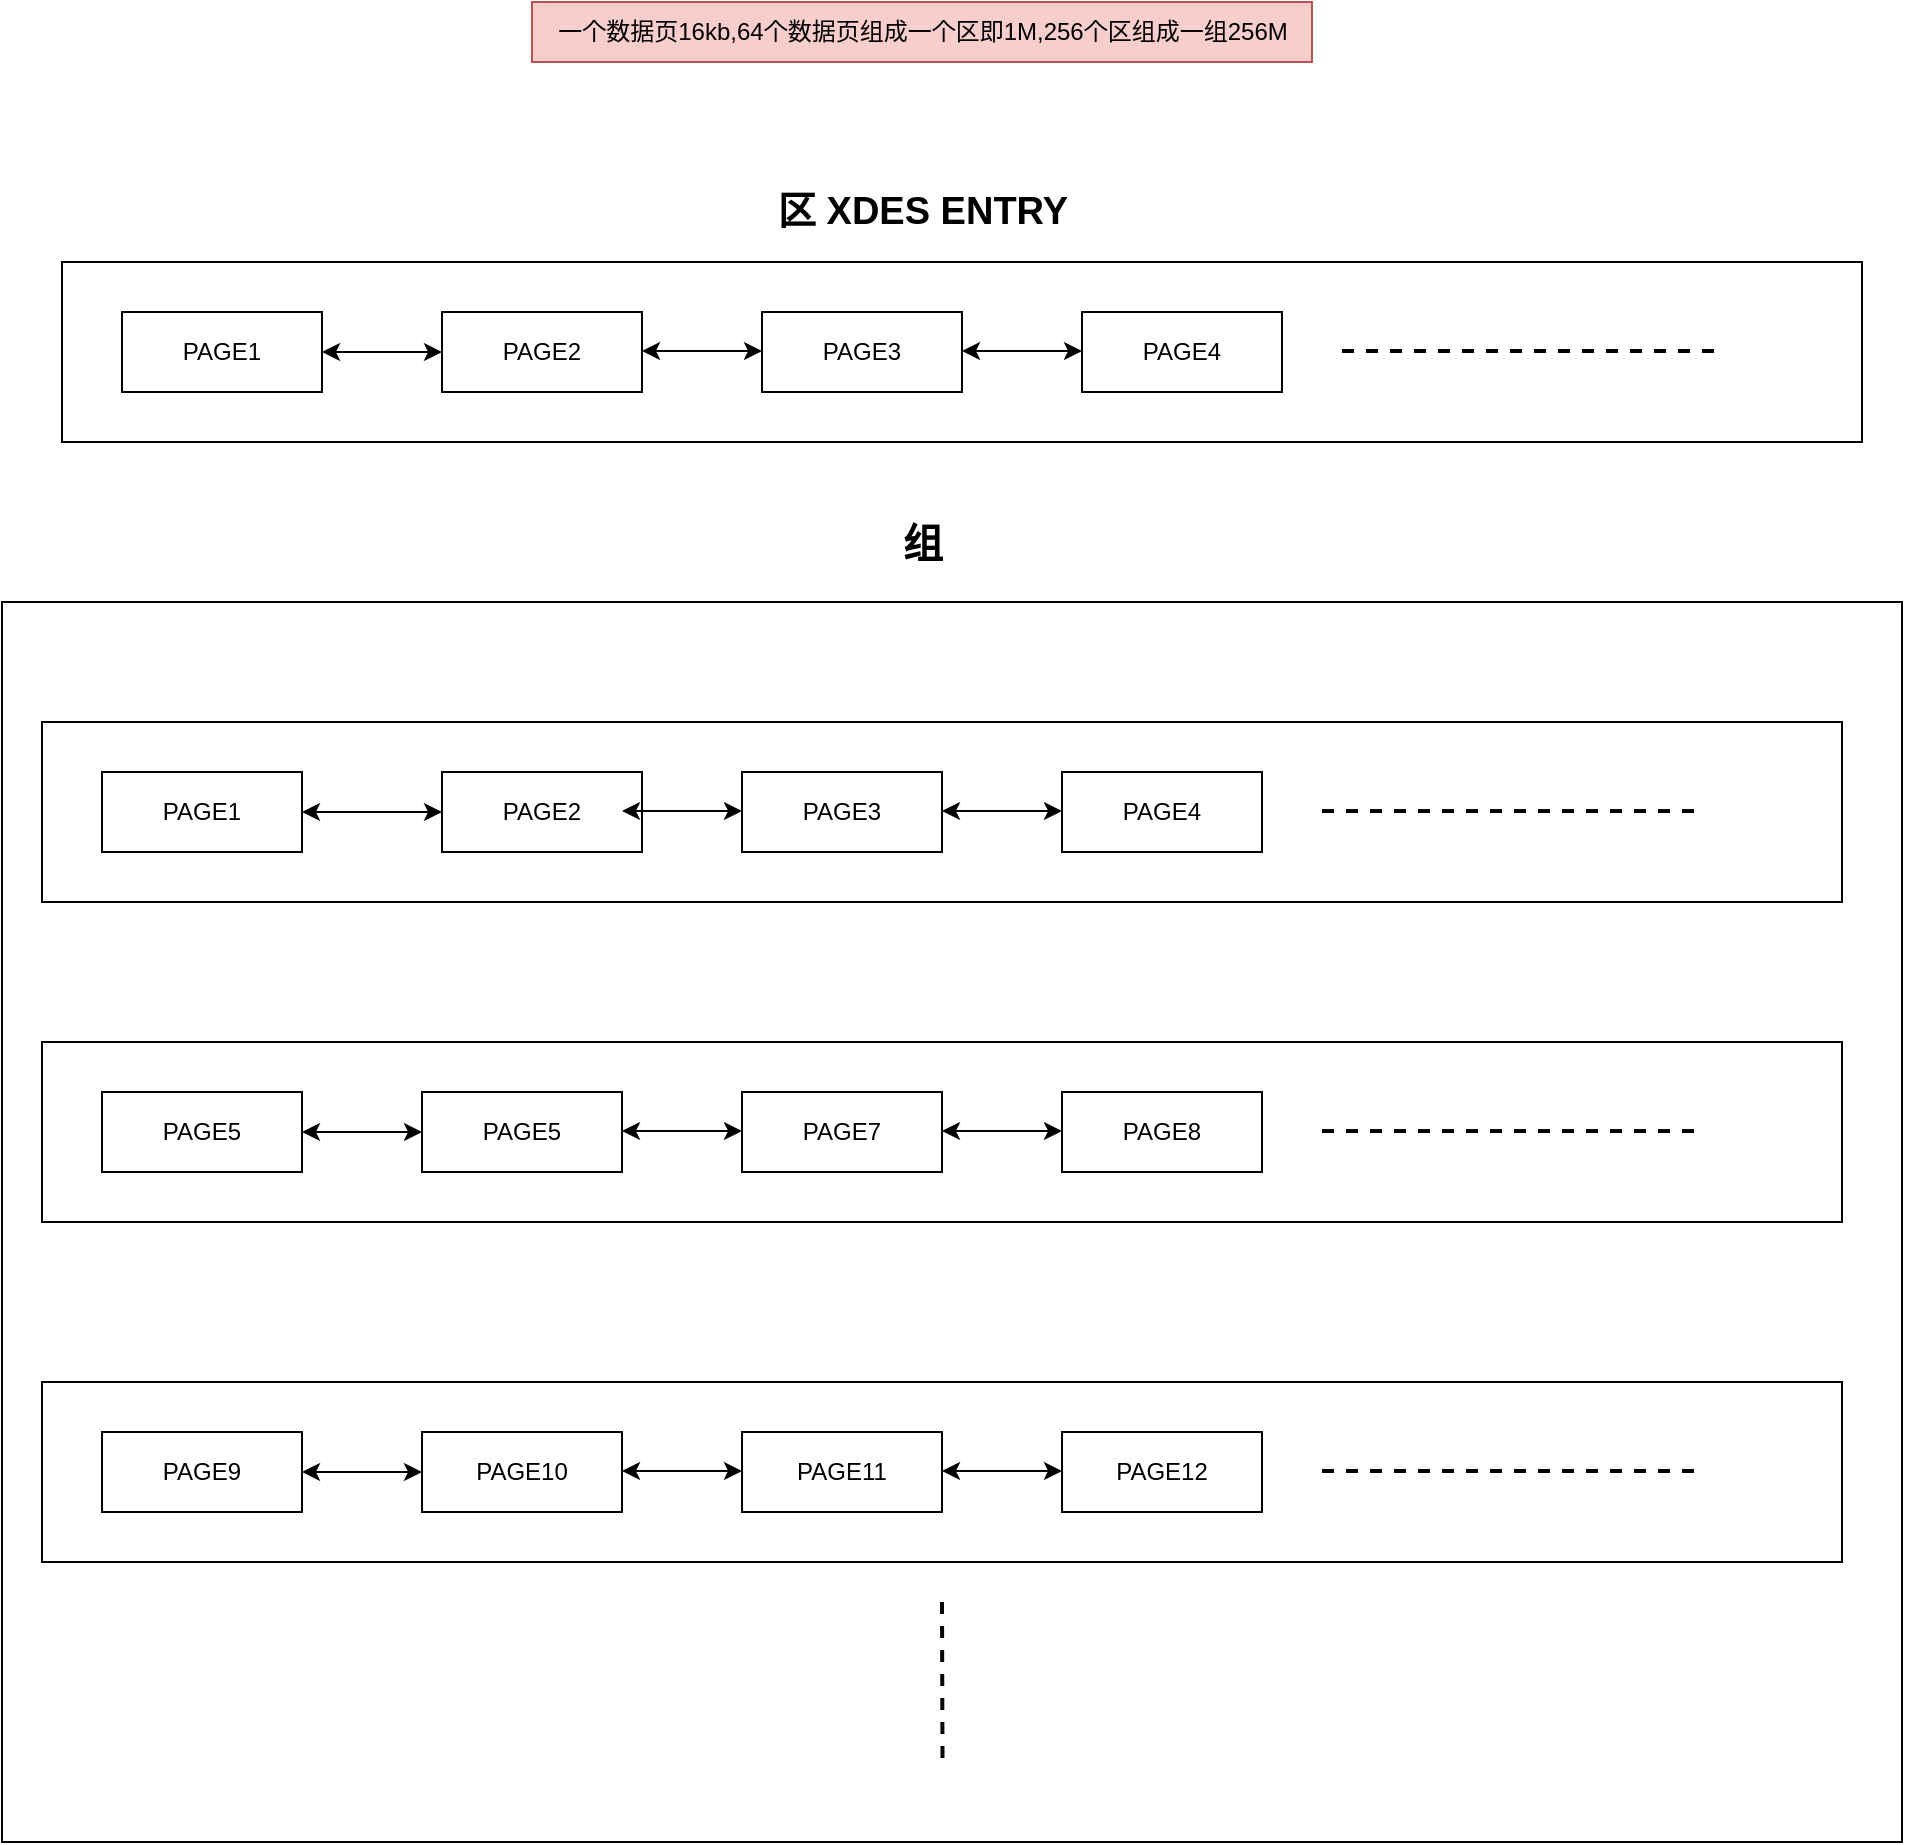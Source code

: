 <mxfile version="20.8.5" type="github">
  <diagram id="ZzTurxWsXM_CfbEhsxZI" name="第 1 页">
    <mxGraphModel dx="1434" dy="756" grid="1" gridSize="10" guides="1" tooltips="1" connect="1" arrows="1" fold="1" page="1" pageScale="1" pageWidth="827" pageHeight="1169" math="0" shadow="0">
      <root>
        <mxCell id="0" />
        <mxCell id="1" parent="0" />
        <mxCell id="YXpNcd7K7AdzAdrYz3K1-53" value="" style="rounded=0;whiteSpace=wrap;html=1;fontSize=15;" vertex="1" parent="1">
          <mxGeometry x="40" y="350" width="950" height="620" as="geometry" />
        </mxCell>
        <mxCell id="YXpNcd7K7AdzAdrYz3K1-1" value="一个数据页16kb,64个数据页组成一个区即1M,256个区组成一组256M" style="text;html=1;align=center;verticalAlign=middle;resizable=0;points=[];autosize=1;strokeColor=#b85450;fillColor=#f8cecc;" vertex="1" parent="1">
          <mxGeometry x="305" y="50" width="390" height="30" as="geometry" />
        </mxCell>
        <mxCell id="YXpNcd7K7AdzAdrYz3K1-12" value="" style="rounded=0;whiteSpace=wrap;html=1;" vertex="1" parent="1">
          <mxGeometry x="70" y="180" width="900" height="90" as="geometry" />
        </mxCell>
        <mxCell id="YXpNcd7K7AdzAdrYz3K1-14" value="PAGE4" style="rounded=0;whiteSpace=wrap;html=1;" vertex="1" parent="1">
          <mxGeometry x="580" y="205" width="100" height="40" as="geometry" />
        </mxCell>
        <mxCell id="YXpNcd7K7AdzAdrYz3K1-15" value="PAGE3" style="rounded=0;whiteSpace=wrap;html=1;" vertex="1" parent="1">
          <mxGeometry x="420" y="205" width="100" height="40" as="geometry" />
        </mxCell>
        <mxCell id="YXpNcd7K7AdzAdrYz3K1-16" value="PAGE2" style="rounded=0;whiteSpace=wrap;html=1;" vertex="1" parent="1">
          <mxGeometry x="260" y="205" width="100" height="40" as="geometry" />
        </mxCell>
        <mxCell id="YXpNcd7K7AdzAdrYz3K1-17" value="PAGE1" style="rounded=0;whiteSpace=wrap;html=1;" vertex="1" parent="1">
          <mxGeometry x="100" y="205" width="100" height="40" as="geometry" />
        </mxCell>
        <mxCell id="YXpNcd7K7AdzAdrYz3K1-18" value="" style="endArrow=classic;html=1;rounded=0;strokeColor=none;" edge="1" parent="1">
          <mxGeometry width="50" height="50" relative="1" as="geometry">
            <mxPoint x="390" y="410" as="sourcePoint" />
            <mxPoint x="440" y="360" as="targetPoint" />
          </mxGeometry>
        </mxCell>
        <mxCell id="YXpNcd7K7AdzAdrYz3K1-19" value="" style="endArrow=classic;startArrow=classic;html=1;rounded=0;exitX=1;exitY=0.5;exitDx=0;exitDy=0;entryX=0;entryY=0.5;entryDx=0;entryDy=0;" edge="1" parent="1" source="YXpNcd7K7AdzAdrYz3K1-17" target="YXpNcd7K7AdzAdrYz3K1-16">
          <mxGeometry width="50" height="50" relative="1" as="geometry">
            <mxPoint x="200" y="330" as="sourcePoint" />
            <mxPoint x="250" y="280" as="targetPoint" />
          </mxGeometry>
        </mxCell>
        <mxCell id="YXpNcd7K7AdzAdrYz3K1-21" value="" style="endArrow=classic;startArrow=classic;html=1;rounded=0;exitX=1;exitY=0.5;exitDx=0;exitDy=0;entryX=0;entryY=0.5;entryDx=0;entryDy=0;" edge="1" parent="1">
          <mxGeometry width="50" height="50" relative="1" as="geometry">
            <mxPoint x="360" y="224.5" as="sourcePoint" />
            <mxPoint x="420" y="224.5" as="targetPoint" />
          </mxGeometry>
        </mxCell>
        <mxCell id="YXpNcd7K7AdzAdrYz3K1-22" value="" style="endArrow=classic;startArrow=classic;html=1;rounded=0;exitX=1;exitY=0.5;exitDx=0;exitDy=0;entryX=0;entryY=0.5;entryDx=0;entryDy=0;" edge="1" parent="1">
          <mxGeometry width="50" height="50" relative="1" as="geometry">
            <mxPoint x="520" y="224.5" as="sourcePoint" />
            <mxPoint x="580" y="224.5" as="targetPoint" />
          </mxGeometry>
        </mxCell>
        <mxCell id="YXpNcd7K7AdzAdrYz3K1-23" value="" style="endArrow=none;dashed=1;html=1;rounded=0;strokeWidth=2;" edge="1" parent="1">
          <mxGeometry width="50" height="50" relative="1" as="geometry">
            <mxPoint x="710" y="224.5" as="sourcePoint" />
            <mxPoint x="900" y="224.5" as="targetPoint" />
          </mxGeometry>
        </mxCell>
        <mxCell id="YXpNcd7K7AdzAdrYz3K1-24" value="&lt;b style=&quot;font-size: 19px;&quot;&gt;&lt;font style=&quot;font-size: 19px;&quot;&gt;区 XDES ENTRY&lt;/font&gt;&lt;/b&gt;" style="text;html=1;align=center;verticalAlign=middle;resizable=0;points=[];autosize=1;strokeColor=none;fillColor=none;fontSize=19;" vertex="1" parent="1">
          <mxGeometry x="415" y="135" width="170" height="40" as="geometry" />
        </mxCell>
        <mxCell id="YXpNcd7K7AdzAdrYz3K1-25" value="" style="rounded=0;whiteSpace=wrap;html=1;" vertex="1" parent="1">
          <mxGeometry x="60" y="410" width="900" height="90" as="geometry" />
        </mxCell>
        <mxCell id="YXpNcd7K7AdzAdrYz3K1-26" value="PAGE4" style="rounded=0;whiteSpace=wrap;html=1;" vertex="1" parent="1">
          <mxGeometry x="570" y="435" width="100" height="40" as="geometry" />
        </mxCell>
        <mxCell id="YXpNcd7K7AdzAdrYz3K1-27" value="PAGE3" style="rounded=0;whiteSpace=wrap;html=1;" vertex="1" parent="1">
          <mxGeometry x="410" y="435" width="100" height="40" as="geometry" />
        </mxCell>
        <mxCell id="YXpNcd7K7AdzAdrYz3K1-28" value="PAGE2" style="rounded=0;whiteSpace=wrap;html=1;" vertex="1" parent="1">
          <mxGeometry x="260" y="435" width="100" height="40" as="geometry" />
        </mxCell>
        <mxCell id="YXpNcd7K7AdzAdrYz3K1-29" value="PAGE1" style="rounded=0;whiteSpace=wrap;html=1;" vertex="1" parent="1">
          <mxGeometry x="90" y="435" width="100" height="40" as="geometry" />
        </mxCell>
        <mxCell id="YXpNcd7K7AdzAdrYz3K1-30" value="" style="endArrow=classic;startArrow=classic;html=1;rounded=0;exitX=1;exitY=0.5;exitDx=0;exitDy=0;entryX=0;entryY=0.5;entryDx=0;entryDy=0;" edge="1" parent="1" source="YXpNcd7K7AdzAdrYz3K1-29" target="YXpNcd7K7AdzAdrYz3K1-28">
          <mxGeometry width="50" height="50" relative="1" as="geometry">
            <mxPoint x="190" y="560" as="sourcePoint" />
            <mxPoint x="240" y="510" as="targetPoint" />
          </mxGeometry>
        </mxCell>
        <mxCell id="YXpNcd7K7AdzAdrYz3K1-31" value="" style="endArrow=classic;startArrow=classic;html=1;rounded=0;exitX=1;exitY=0.5;exitDx=0;exitDy=0;entryX=0;entryY=0.5;entryDx=0;entryDy=0;" edge="1" parent="1">
          <mxGeometry width="50" height="50" relative="1" as="geometry">
            <mxPoint x="350" y="454.5" as="sourcePoint" />
            <mxPoint x="410" y="454.5" as="targetPoint" />
          </mxGeometry>
        </mxCell>
        <mxCell id="YXpNcd7K7AdzAdrYz3K1-32" value="" style="endArrow=classic;startArrow=classic;html=1;rounded=0;exitX=1;exitY=0.5;exitDx=0;exitDy=0;entryX=0;entryY=0.5;entryDx=0;entryDy=0;" edge="1" parent="1">
          <mxGeometry width="50" height="50" relative="1" as="geometry">
            <mxPoint x="510" y="454.5" as="sourcePoint" />
            <mxPoint x="570" y="454.5" as="targetPoint" />
          </mxGeometry>
        </mxCell>
        <mxCell id="YXpNcd7K7AdzAdrYz3K1-33" value="" style="endArrow=none;dashed=1;html=1;rounded=0;strokeWidth=2;" edge="1" parent="1">
          <mxGeometry width="50" height="50" relative="1" as="geometry">
            <mxPoint x="700" y="454.5" as="sourcePoint" />
            <mxPoint x="890" y="454.5" as="targetPoint" />
          </mxGeometry>
        </mxCell>
        <mxCell id="YXpNcd7K7AdzAdrYz3K1-34" value="" style="rounded=0;whiteSpace=wrap;html=1;" vertex="1" parent="1">
          <mxGeometry x="60" y="570" width="900" height="90" as="geometry" />
        </mxCell>
        <mxCell id="YXpNcd7K7AdzAdrYz3K1-35" value="PAGE8" style="rounded=0;whiteSpace=wrap;html=1;" vertex="1" parent="1">
          <mxGeometry x="570" y="595" width="100" height="40" as="geometry" />
        </mxCell>
        <mxCell id="YXpNcd7K7AdzAdrYz3K1-36" value="PAGE7" style="rounded=0;whiteSpace=wrap;html=1;" vertex="1" parent="1">
          <mxGeometry x="410" y="595" width="100" height="40" as="geometry" />
        </mxCell>
        <mxCell id="YXpNcd7K7AdzAdrYz3K1-37" value="PAGE5" style="rounded=0;whiteSpace=wrap;html=1;" vertex="1" parent="1">
          <mxGeometry x="250" y="595" width="100" height="40" as="geometry" />
        </mxCell>
        <mxCell id="YXpNcd7K7AdzAdrYz3K1-38" value="PAGE5" style="rounded=0;whiteSpace=wrap;html=1;" vertex="1" parent="1">
          <mxGeometry x="90" y="595" width="100" height="40" as="geometry" />
        </mxCell>
        <mxCell id="YXpNcd7K7AdzAdrYz3K1-39" value="" style="endArrow=classic;startArrow=classic;html=1;rounded=0;exitX=1;exitY=0.5;exitDx=0;exitDy=0;entryX=0;entryY=0.5;entryDx=0;entryDy=0;" edge="1" parent="1" source="YXpNcd7K7AdzAdrYz3K1-38" target="YXpNcd7K7AdzAdrYz3K1-37">
          <mxGeometry width="50" height="50" relative="1" as="geometry">
            <mxPoint x="190" y="720" as="sourcePoint" />
            <mxPoint x="240" y="670" as="targetPoint" />
          </mxGeometry>
        </mxCell>
        <mxCell id="YXpNcd7K7AdzAdrYz3K1-40" value="" style="endArrow=classic;startArrow=classic;html=1;rounded=0;exitX=1;exitY=0.5;exitDx=0;exitDy=0;entryX=0;entryY=0.5;entryDx=0;entryDy=0;" edge="1" parent="1">
          <mxGeometry width="50" height="50" relative="1" as="geometry">
            <mxPoint x="350" y="614.5" as="sourcePoint" />
            <mxPoint x="410" y="614.5" as="targetPoint" />
          </mxGeometry>
        </mxCell>
        <mxCell id="YXpNcd7K7AdzAdrYz3K1-41" value="" style="endArrow=classic;startArrow=classic;html=1;rounded=0;exitX=1;exitY=0.5;exitDx=0;exitDy=0;entryX=0;entryY=0.5;entryDx=0;entryDy=0;" edge="1" parent="1">
          <mxGeometry width="50" height="50" relative="1" as="geometry">
            <mxPoint x="510" y="614.5" as="sourcePoint" />
            <mxPoint x="570" y="614.5" as="targetPoint" />
          </mxGeometry>
        </mxCell>
        <mxCell id="YXpNcd7K7AdzAdrYz3K1-42" value="" style="endArrow=none;dashed=1;html=1;rounded=0;strokeWidth=2;" edge="1" parent="1">
          <mxGeometry width="50" height="50" relative="1" as="geometry">
            <mxPoint x="700" y="614.5" as="sourcePoint" />
            <mxPoint x="890" y="614.5" as="targetPoint" />
          </mxGeometry>
        </mxCell>
        <mxCell id="YXpNcd7K7AdzAdrYz3K1-43" value="" style="rounded=0;whiteSpace=wrap;html=1;" vertex="1" parent="1">
          <mxGeometry x="60" y="740" width="900" height="90" as="geometry" />
        </mxCell>
        <mxCell id="YXpNcd7K7AdzAdrYz3K1-44" value="PAGE12" style="rounded=0;whiteSpace=wrap;html=1;" vertex="1" parent="1">
          <mxGeometry x="570" y="765" width="100" height="40" as="geometry" />
        </mxCell>
        <mxCell id="YXpNcd7K7AdzAdrYz3K1-45" value="PAGE11" style="rounded=0;whiteSpace=wrap;html=1;" vertex="1" parent="1">
          <mxGeometry x="410" y="765" width="100" height="40" as="geometry" />
        </mxCell>
        <mxCell id="YXpNcd7K7AdzAdrYz3K1-46" value="PAGE10" style="rounded=0;whiteSpace=wrap;html=1;" vertex="1" parent="1">
          <mxGeometry x="250" y="765" width="100" height="40" as="geometry" />
        </mxCell>
        <mxCell id="YXpNcd7K7AdzAdrYz3K1-47" value="PAGE9" style="rounded=0;whiteSpace=wrap;html=1;" vertex="1" parent="1">
          <mxGeometry x="90" y="765" width="100" height="40" as="geometry" />
        </mxCell>
        <mxCell id="YXpNcd7K7AdzAdrYz3K1-48" value="" style="endArrow=classic;startArrow=classic;html=1;rounded=0;exitX=1;exitY=0.5;exitDx=0;exitDy=0;entryX=0;entryY=0.5;entryDx=0;entryDy=0;" edge="1" parent="1" source="YXpNcd7K7AdzAdrYz3K1-47" target="YXpNcd7K7AdzAdrYz3K1-46">
          <mxGeometry width="50" height="50" relative="1" as="geometry">
            <mxPoint x="190" y="890" as="sourcePoint" />
            <mxPoint x="240" y="840" as="targetPoint" />
          </mxGeometry>
        </mxCell>
        <mxCell id="YXpNcd7K7AdzAdrYz3K1-49" value="" style="endArrow=classic;startArrow=classic;html=1;rounded=0;exitX=1;exitY=0.5;exitDx=0;exitDy=0;entryX=0;entryY=0.5;entryDx=0;entryDy=0;" edge="1" parent="1">
          <mxGeometry width="50" height="50" relative="1" as="geometry">
            <mxPoint x="350" y="784.5" as="sourcePoint" />
            <mxPoint x="410" y="784.5" as="targetPoint" />
          </mxGeometry>
        </mxCell>
        <mxCell id="YXpNcd7K7AdzAdrYz3K1-50" value="" style="endArrow=classic;startArrow=classic;html=1;rounded=0;exitX=1;exitY=0.5;exitDx=0;exitDy=0;entryX=0;entryY=0.5;entryDx=0;entryDy=0;" edge="1" parent="1">
          <mxGeometry width="50" height="50" relative="1" as="geometry">
            <mxPoint x="510" y="784.5" as="sourcePoint" />
            <mxPoint x="570" y="784.5" as="targetPoint" />
          </mxGeometry>
        </mxCell>
        <mxCell id="YXpNcd7K7AdzAdrYz3K1-51" value="" style="endArrow=none;dashed=1;html=1;rounded=0;strokeWidth=2;" edge="1" parent="1">
          <mxGeometry width="50" height="50" relative="1" as="geometry">
            <mxPoint x="700" y="784.5" as="sourcePoint" />
            <mxPoint x="890" y="784.5" as="targetPoint" />
          </mxGeometry>
        </mxCell>
        <mxCell id="YXpNcd7K7AdzAdrYz3K1-55" value="" style="endArrow=none;dashed=1;html=1;rounded=0;strokeWidth=2;fontSize=15;entryX=0.495;entryY=0.935;entryDx=0;entryDy=0;entryPerimeter=0;" edge="1" parent="1" target="YXpNcd7K7AdzAdrYz3K1-53">
          <mxGeometry width="50" height="50" relative="1" as="geometry">
            <mxPoint x="510" y="850" as="sourcePoint" />
            <mxPoint x="520" y="860" as="targetPoint" />
          </mxGeometry>
        </mxCell>
        <mxCell id="YXpNcd7K7AdzAdrYz3K1-56" value="组" style="text;html=1;align=center;verticalAlign=middle;resizable=0;points=[];autosize=1;strokeColor=none;fillColor=none;fontSize=20;fontStyle=1" vertex="1" parent="1">
          <mxGeometry x="480" y="300" width="40" height="40" as="geometry" />
        </mxCell>
      </root>
    </mxGraphModel>
  </diagram>
</mxfile>
